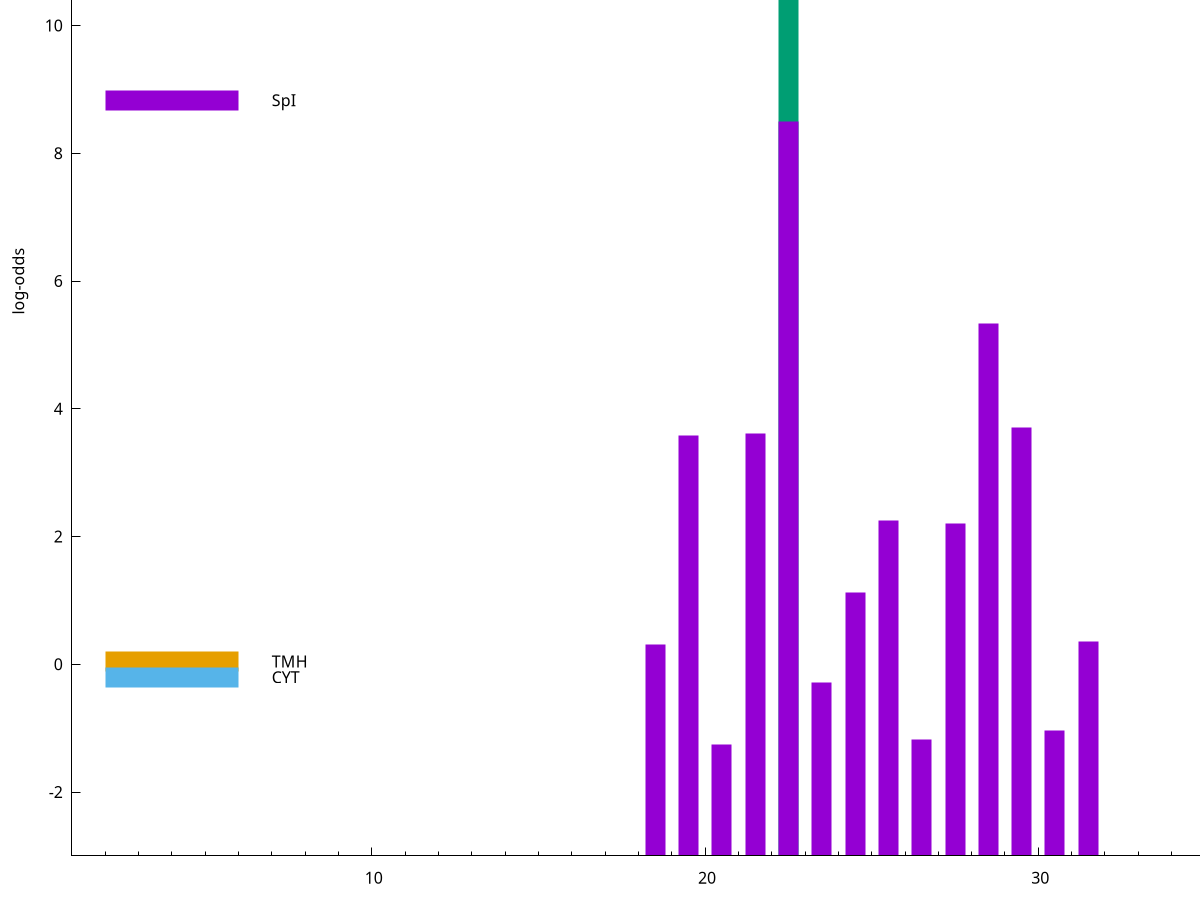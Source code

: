 set title "LipoP predictions for SRR4017897.gff"
set size 2., 1.4
set xrange [1:70] 
set mxtics 10
set yrange [-3:15]
set y2range [0:18]
set ylabel "log-odds"
set term postscript eps color solid "Helvetica" 30
set output "SRR4017897.gff11.eps"
set arrow from 2,13.1702 to 6,13.1702 nohead lt 2 lw 20
set label "SpII" at 7,13.1702
set arrow from 2,8.83279 to 6,8.83279 nohead lt 1 lw 20
set label "SpI" at 7,8.83279
set arrow from 2,0.0425754 to 6,0.0425754 nohead lt 4 lw 20
set label "TMH" at 7,0.0425754
set arrow from 2,-0.200913 to 6,-0.200913 nohead lt 3 lw 20
set label "CYT" at 7,-0.200913
set arrow from 2,13.1702 to 6,13.1702 nohead lt 2 lw 20
set label "SpII" at 7,13.1702
# NOTE: The scores below are the log-odds scores with the threshold
# NOTE: subtracted (a hack to make gnuplot make the histogram all
# NOTE: look nice).
plot "-" axes x1y2 title "" with impulses lt 2 lw 20, "-" axes x1y2 title "" with impulses lt 1 lw 20
22.500000 16.170200
e
22.500000 11.500190
28.500000 8.333450
29.500000 6.711850
21.500000 6.613510
19.500000 6.582510
25.500000 5.247580
27.500000 5.201620
24.500000 4.132110
31.500000 3.359685
18.500000 3.313636
23.500000 2.711564
30.500000 1.970820
26.500000 1.817550
20.500000 1.750940
e
exit
